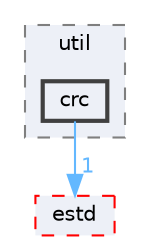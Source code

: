 digraph "crc"
{
 // LATEX_PDF_SIZE
  bgcolor="transparent";
  edge [fontname=Helvetica,fontsize=10,labelfontname=Helvetica,labelfontsize=10];
  node [fontname=Helvetica,fontsize=10,shape=box,height=0.2,width=0.4];
  compound=true
  subgraph clusterdir_12dcd59c802ef7fc158ecdfc2ed25eac {
    graph [ bgcolor="#edf0f7", pencolor="grey50", label="util", fontname=Helvetica,fontsize=10 style="filled,dashed", URL="dir_12dcd59c802ef7fc158ecdfc2ed25eac.html",tooltip=""]
  dir_d40f1bddab499c6173cda434afce2ab4 [label="crc", fillcolor="#edf0f7", color="grey25", style="filled,bold", URL="dir_d40f1bddab499c6173cda434afce2ab4.html",tooltip=""];
  }
  dir_705ed472854f071e46e92f9933f4d565 [label="estd", fillcolor="#edf0f7", color="red", style="filled,dashed", URL="dir_705ed472854f071e46e92f9933f4d565.html",tooltip=""];
  dir_d40f1bddab499c6173cda434afce2ab4->dir_705ed472854f071e46e92f9933f4d565 [headlabel="1", labeldistance=1.5 headhref="dir_000061_000075.html" href="dir_000061_000075.html" color="steelblue1" fontcolor="steelblue1"];
}

